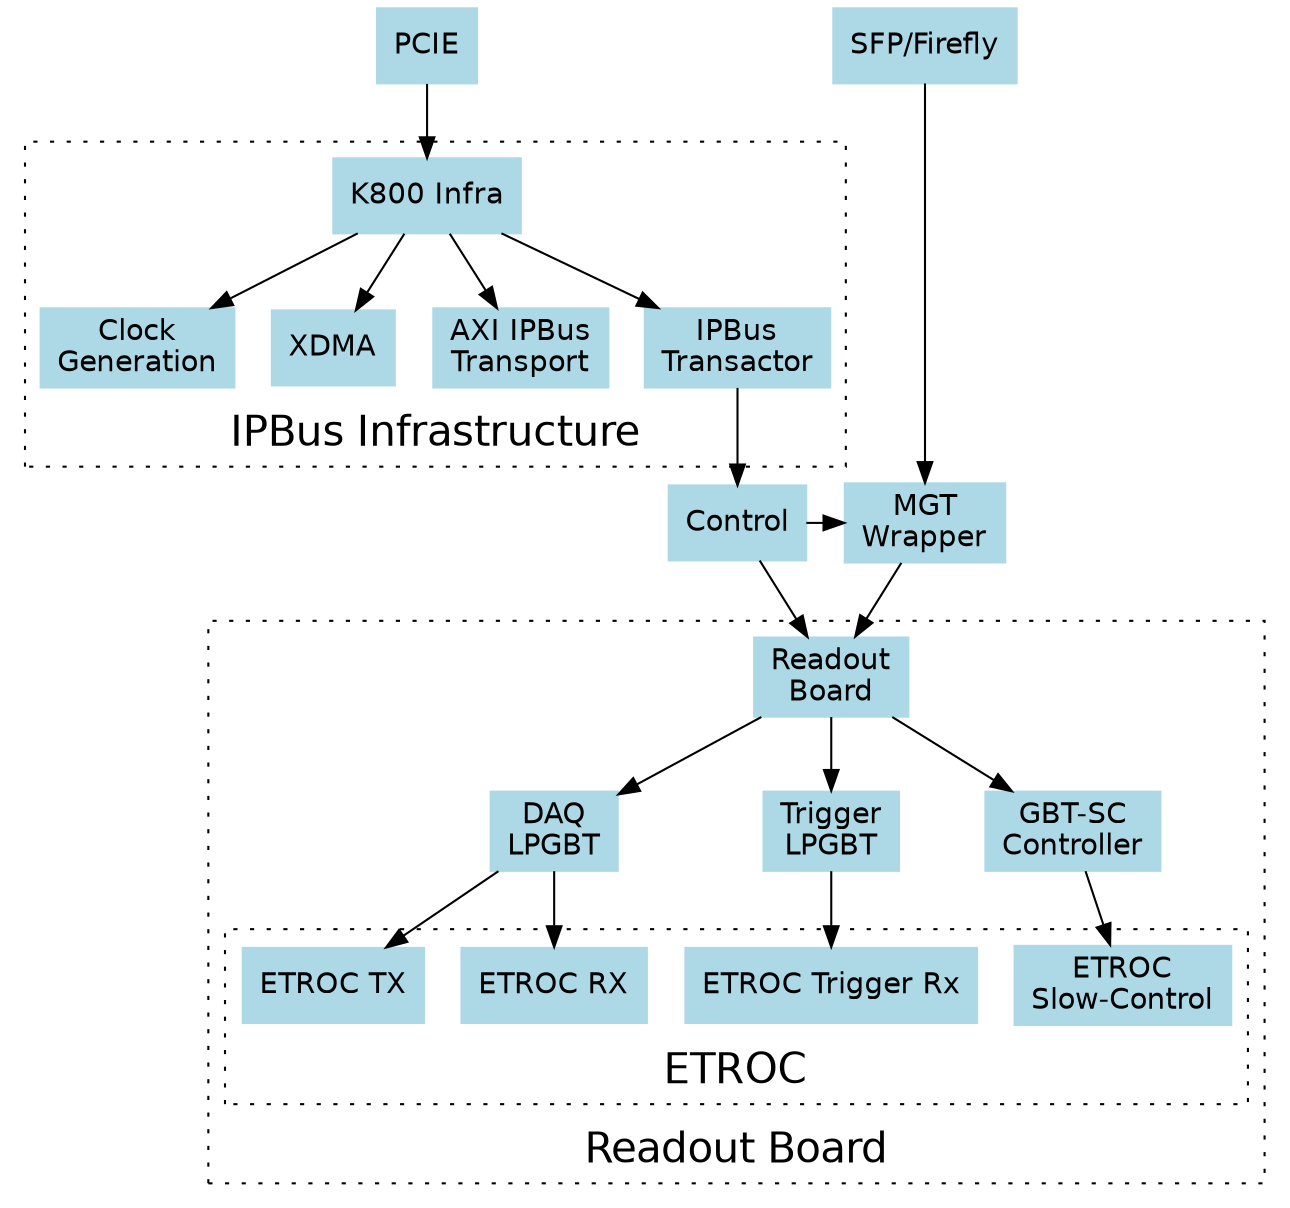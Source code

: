 digraph {
  graph [fontname = "helvetica"];
  node [fontname = "helvetica" style=filled color=lightblue];
  edge [fontname = "helvetica"];
  node [width=0.5 shape=rectangle];

  "PCIE" -> "K800 Infra"
  {rank=same; "SFP/Firefly", "PCIE"}
  {rank=same; "Control" , "MGT\nWrapper"}
  //"etl_test_fw"
  //"etl_test_fw" -> "K800 Infra"
  //"etl_test_fw" -> "Control"
  //"etl_test_fw" -> "MGT\nWrapper"
  //"etl_test_fw" -> "Readout\nBoards"
  //{rank=same; "K800 Infra", "Control", "MGT\nWrapper", "Readout\nBoards"}

  "Control" -> "MGT\nWrapper"
  "Control" -> "Readout\nBoard"

  subgraph cluster_k800 {
    graph[style=dotted];
    label=<<FONT POINT-SIZE="20">IPBus Infrastructure</FONT>>
    labelloc="bot"
    "K800 Infra" -> "Clock\nGeneration"
    "K800 Infra" -> "XDMA"
    "K800 Infra" -> "AXI IPBus\nTransport"
    "K800 Infra" -> "IPBus\nTransactor"
    //"XDMA" -> "AXI IPBus\nTransport" -> "IPBus\nTransactor"
    {rank=same; "XDMA" , "AXI IPBus\nTransport" , "IPBus\nTransactor"}
  }
  //"Control" -> "Readout\nBoards"


  "SFP/Firefly" -> "MGT\nWrapper"
  "MGT\nWrapper" -> "Readout\nBoard"

  subgraph cluster_readout_board {
    graph[style=dotted];
    label=<<FONT POINT-SIZE="20">Readout Board</FONT>>
    labelloc="bot"
    "Readout\nBoard" -> "DAQ\nLPGBT"
    "Readout\nBoard" -> "Trigger\nLPGBT"
    "Readout\nBoard" -> "GBT-SC\nController"

    "GBT-SC\nController" -> "ETROC\nSlow-Control"
    "DAQ\nLPGBT" -> "ETROC TX"
    "DAQ\nLPGBT" -> "ETROC RX"
    "Trigger\nLPGBT" -> "ETROC Trigger Rx"

    subgraph cluster_etroc {
      graph[style=dotted];
      label=<<FONT POINT-SIZE="20">ETROC</FONT>>
      labelloc="bot"
      "ETROC\nSlow-Control"
      "ETROC TX"
      "ETROC RX"
      "ETROC Trigger Rx"
    }
  }

  "IPBus\nTransactor" -> "Control"


}
